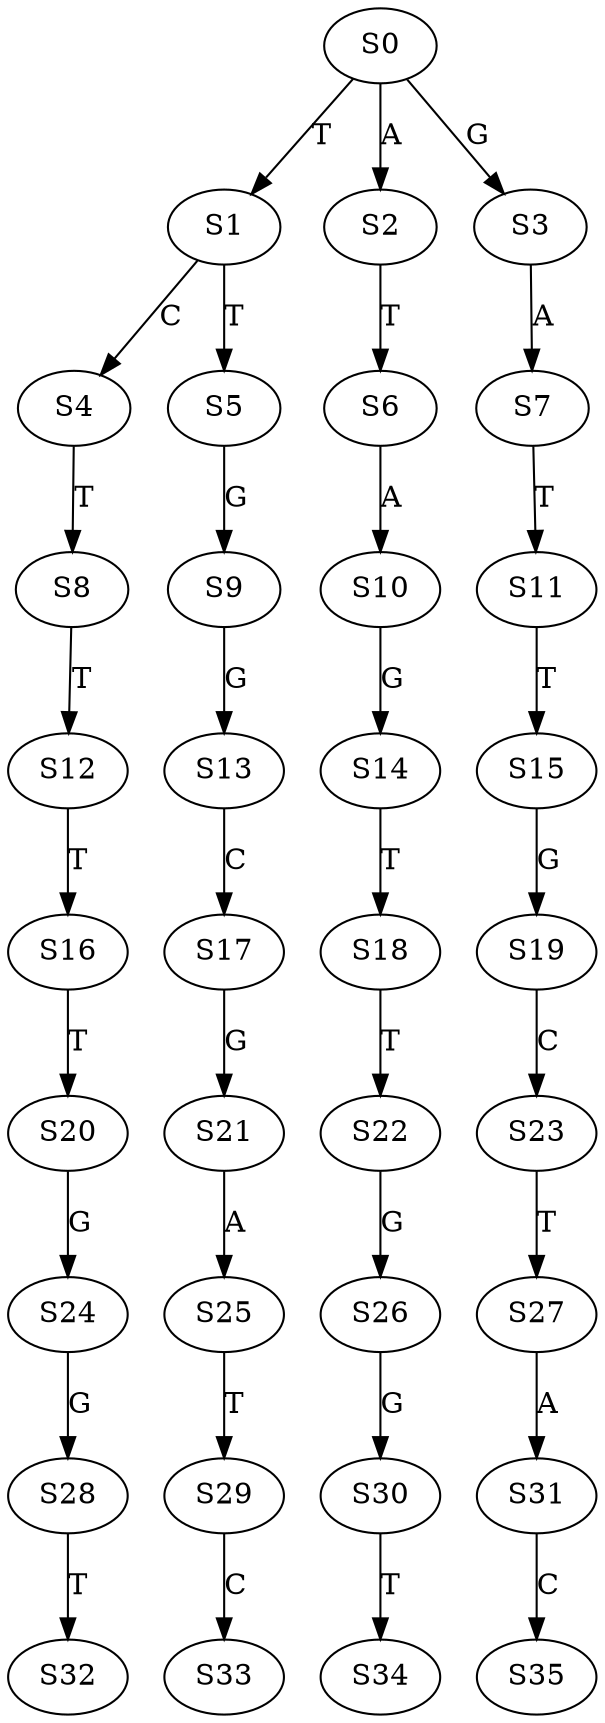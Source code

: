 strict digraph  {
	S0 -> S1 [ label = T ];
	S0 -> S2 [ label = A ];
	S0 -> S3 [ label = G ];
	S1 -> S4 [ label = C ];
	S1 -> S5 [ label = T ];
	S2 -> S6 [ label = T ];
	S3 -> S7 [ label = A ];
	S4 -> S8 [ label = T ];
	S5 -> S9 [ label = G ];
	S6 -> S10 [ label = A ];
	S7 -> S11 [ label = T ];
	S8 -> S12 [ label = T ];
	S9 -> S13 [ label = G ];
	S10 -> S14 [ label = G ];
	S11 -> S15 [ label = T ];
	S12 -> S16 [ label = T ];
	S13 -> S17 [ label = C ];
	S14 -> S18 [ label = T ];
	S15 -> S19 [ label = G ];
	S16 -> S20 [ label = T ];
	S17 -> S21 [ label = G ];
	S18 -> S22 [ label = T ];
	S19 -> S23 [ label = C ];
	S20 -> S24 [ label = G ];
	S21 -> S25 [ label = A ];
	S22 -> S26 [ label = G ];
	S23 -> S27 [ label = T ];
	S24 -> S28 [ label = G ];
	S25 -> S29 [ label = T ];
	S26 -> S30 [ label = G ];
	S27 -> S31 [ label = A ];
	S28 -> S32 [ label = T ];
	S29 -> S33 [ label = C ];
	S30 -> S34 [ label = T ];
	S31 -> S35 [ label = C ];
}
